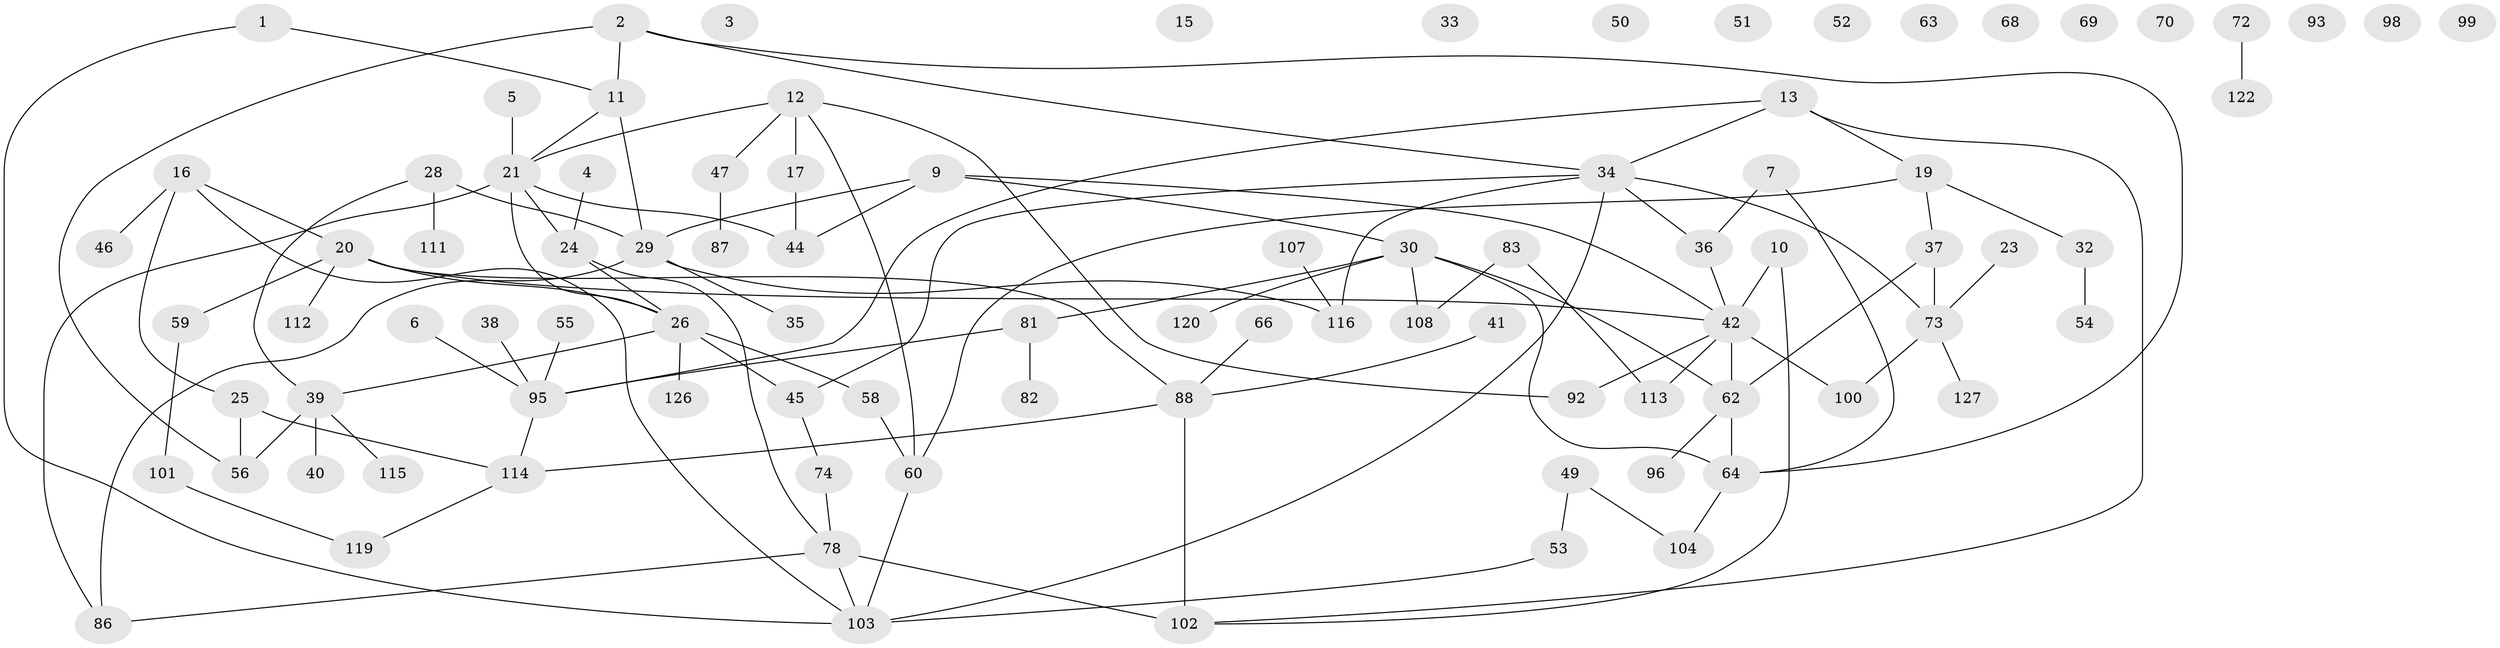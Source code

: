 // Generated by graph-tools (version 1.1) at 2025/23/03/03/25 07:23:28]
// undirected, 92 vertices, 113 edges
graph export_dot {
graph [start="1"]
  node [color=gray90,style=filled];
  1;
  2 [super="+18"];
  3 [super="+22"];
  4;
  5 [super="+8"];
  6 [super="+14"];
  7;
  9 [super="+84"];
  10;
  11 [super="+27"];
  12 [super="+128"];
  13 [super="+75"];
  15;
  16;
  17 [super="+43"];
  19;
  20 [super="+80"];
  21 [super="+57"];
  23;
  24 [super="+67"];
  25 [super="+125"];
  26 [super="+94"];
  28;
  29 [super="+31"];
  30 [super="+76"];
  32 [super="+106"];
  33;
  34 [super="+89"];
  35;
  36 [super="+79"];
  37;
  38 [super="+61"];
  39 [super="+65"];
  40;
  41;
  42 [super="+129"];
  44;
  45;
  46;
  47 [super="+48"];
  49;
  50;
  51;
  52;
  53 [super="+91"];
  54;
  55;
  56;
  58;
  59;
  60 [super="+90"];
  62 [super="+71"];
  63;
  64 [super="+97"];
  66;
  68;
  69;
  70;
  72;
  73 [super="+109"];
  74 [super="+77"];
  78 [super="+105"];
  81;
  82;
  83 [super="+85"];
  86;
  87;
  88 [super="+123"];
  92;
  93;
  95 [super="+117"];
  96;
  98;
  99;
  100 [super="+110"];
  101;
  102 [super="+124"];
  103 [super="+121"];
  104;
  107;
  108;
  111;
  112;
  113;
  114 [super="+118"];
  115;
  116;
  119;
  120;
  122;
  126;
  127;
  1 -- 11;
  1 -- 103;
  2 -- 34;
  2 -- 64;
  2 -- 56;
  2 -- 11;
  4 -- 24;
  5 -- 21;
  6 -- 95;
  7 -- 64;
  7 -- 36;
  9 -- 29;
  9 -- 42;
  9 -- 44;
  9 -- 30;
  10 -- 102;
  10 -- 42;
  11 -- 29;
  11 -- 21;
  12 -- 47;
  12 -- 21;
  12 -- 17;
  12 -- 60;
  12 -- 92;
  13 -- 102;
  13 -- 34;
  13 -- 19;
  13 -- 95;
  16 -- 20;
  16 -- 25;
  16 -- 46;
  16 -- 103;
  17 -- 44;
  19 -- 32;
  19 -- 37;
  19 -- 60;
  20 -- 59;
  20 -- 112;
  20 -- 88;
  20 -- 42;
  20 -- 26;
  21 -- 24;
  21 -- 86;
  21 -- 26;
  21 -- 44;
  23 -- 73;
  24 -- 78;
  24 -- 26;
  25 -- 56;
  25 -- 114;
  26 -- 45;
  26 -- 126;
  26 -- 58;
  26 -- 39;
  28 -- 29;
  28 -- 111;
  28 -- 39;
  29 -- 116;
  29 -- 35;
  29 -- 86;
  30 -- 64;
  30 -- 120 [weight=2];
  30 -- 81;
  30 -- 108;
  30 -- 62;
  32 -- 54;
  34 -- 36;
  34 -- 116;
  34 -- 103;
  34 -- 73;
  34 -- 45;
  36 -- 42;
  37 -- 62;
  37 -- 73;
  38 -- 95;
  39 -- 56;
  39 -- 115;
  39 -- 40;
  41 -- 88;
  42 -- 113;
  42 -- 92;
  42 -- 100;
  42 -- 62;
  45 -- 74;
  47 -- 87;
  49 -- 104;
  49 -- 53;
  53 -- 103;
  55 -- 95;
  58 -- 60;
  59 -- 101;
  60 -- 103;
  62 -- 96;
  62 -- 64;
  64 -- 104;
  66 -- 88;
  72 -- 122;
  73 -- 127;
  73 -- 100;
  74 -- 78;
  78 -- 102 [weight=2];
  78 -- 103;
  78 -- 86;
  81 -- 82;
  81 -- 95;
  83 -- 108;
  83 -- 113;
  88 -- 114;
  88 -- 102;
  95 -- 114;
  101 -- 119;
  107 -- 116;
  114 -- 119;
}
